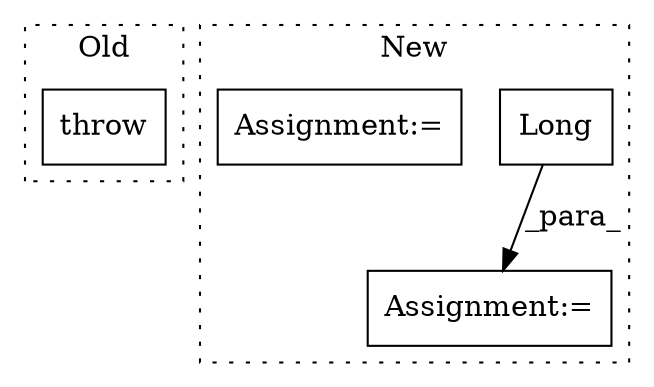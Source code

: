 digraph G {
subgraph cluster0 {
1 [label="throw" a="53" s="440" l="6" shape="box"];
label = "Old";
style="dotted";
}
subgraph cluster1 {
2 [label="Long" a="32" s="917" l="6" shape="box"];
3 [label="Assignment:=" a="7" s="890" l="2" shape="box"];
4 [label="Assignment:=" a="7" s="764" l="1" shape="box"];
label = "New";
style="dotted";
}
2 -> 3 [label="_para_"];
}